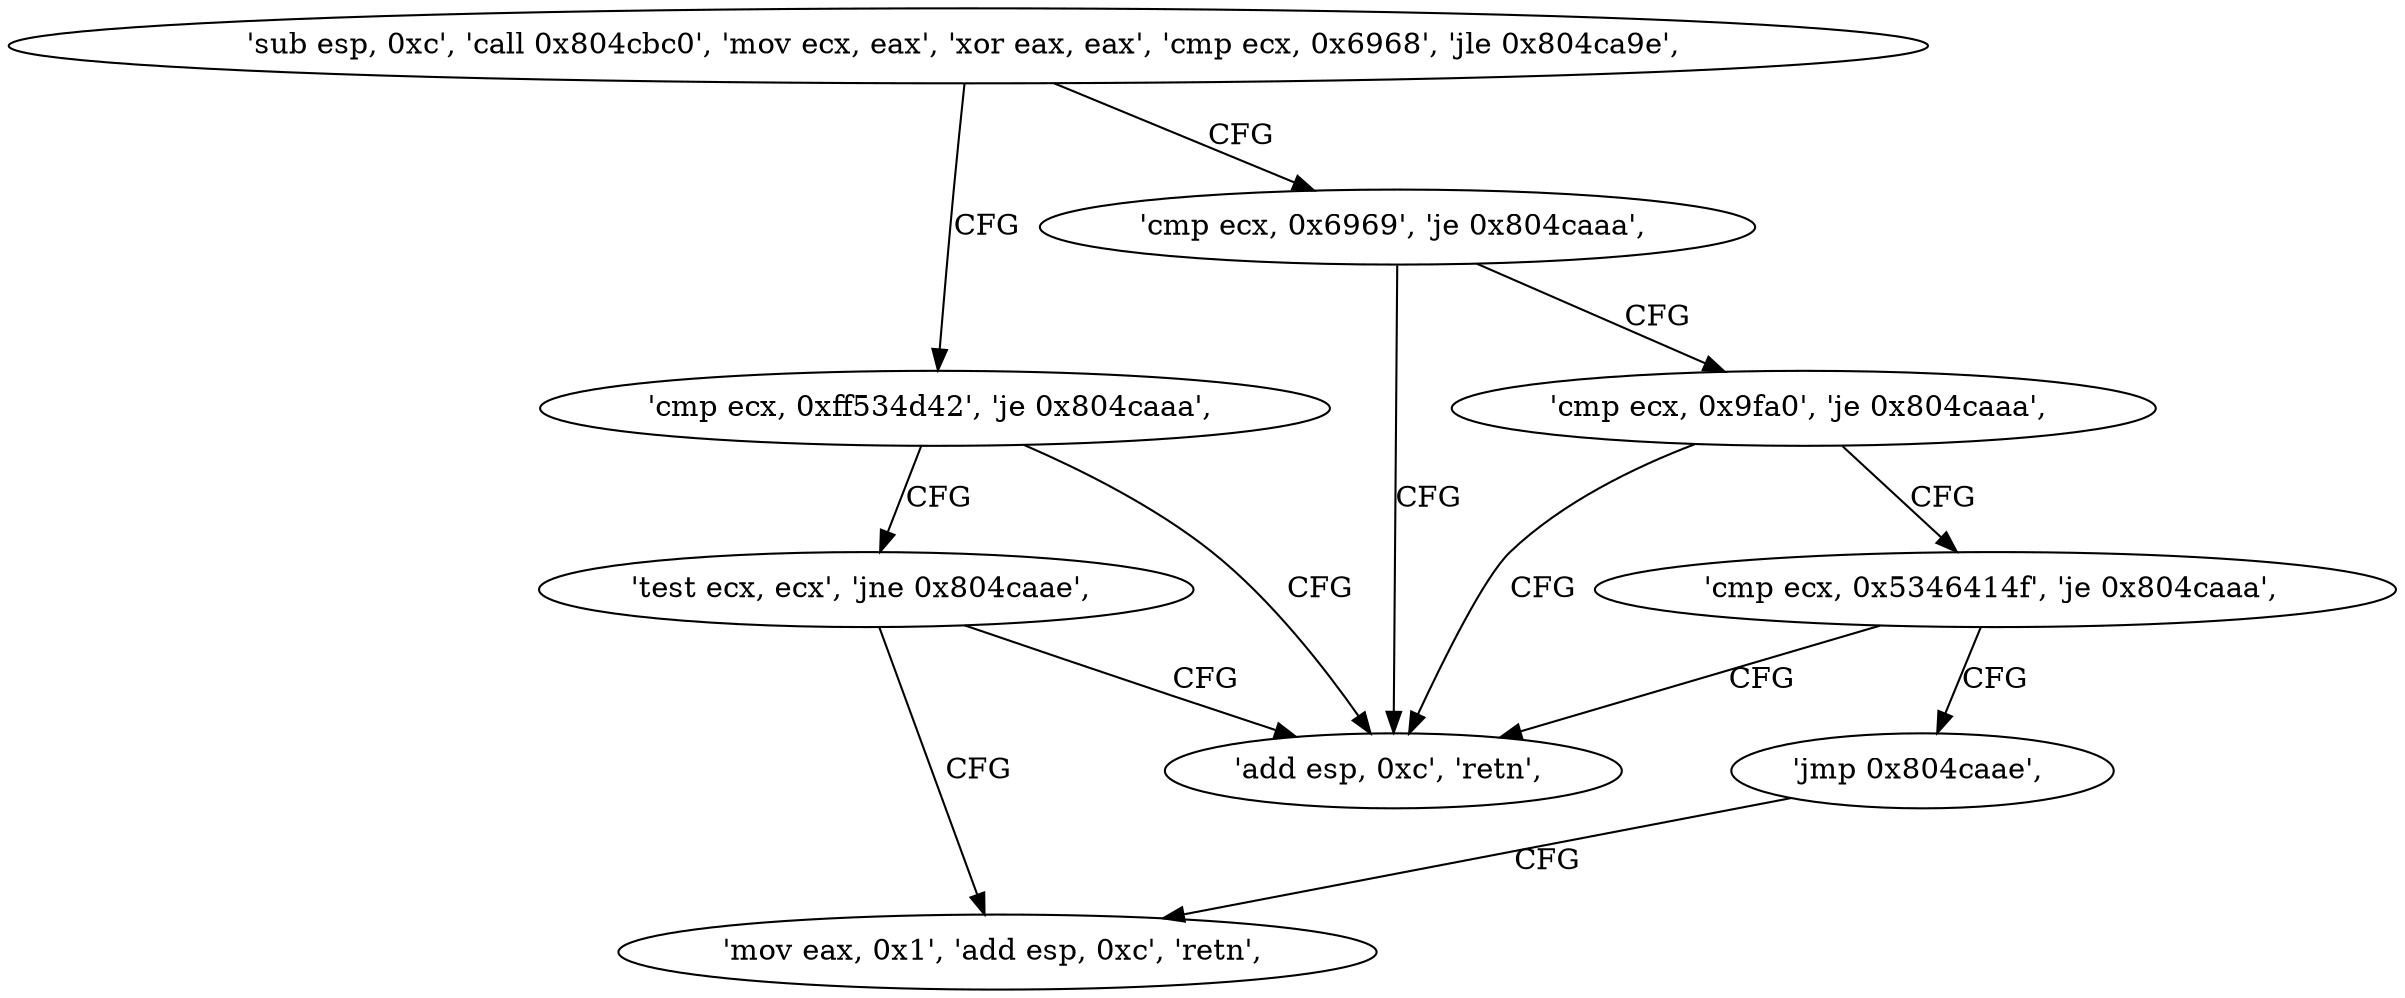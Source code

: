 digraph "func" {
"134531696" [label = "'sub esp, 0xc', 'call 0x804cbc0', 'mov ecx, eax', 'xor eax, eax', 'cmp ecx, 0x6968', 'jle 0x804ca9e', " ]
"134531742" [label = "'cmp ecx, 0xff534d42', 'je 0x804caaa', " ]
"134531716" [label = "'cmp ecx, 0x6969', 'je 0x804caaa', " ]
"134531754" [label = "'add esp, 0xc', 'retn', " ]
"134531750" [label = "'test ecx, ecx', 'jne 0x804caae', " ]
"134531724" [label = "'cmp ecx, 0x9fa0', 'je 0x804caaa', " ]
"134531758" [label = "'mov eax, 0x1', 'add esp, 0xc', 'retn', " ]
"134531732" [label = "'cmp ecx, 0x5346414f', 'je 0x804caaa', " ]
"134531740" [label = "'jmp 0x804caae', " ]
"134531696" -> "134531742" [ label = "CFG" ]
"134531696" -> "134531716" [ label = "CFG" ]
"134531742" -> "134531754" [ label = "CFG" ]
"134531742" -> "134531750" [ label = "CFG" ]
"134531716" -> "134531754" [ label = "CFG" ]
"134531716" -> "134531724" [ label = "CFG" ]
"134531750" -> "134531758" [ label = "CFG" ]
"134531750" -> "134531754" [ label = "CFG" ]
"134531724" -> "134531754" [ label = "CFG" ]
"134531724" -> "134531732" [ label = "CFG" ]
"134531732" -> "134531754" [ label = "CFG" ]
"134531732" -> "134531740" [ label = "CFG" ]
"134531740" -> "134531758" [ label = "CFG" ]
}
